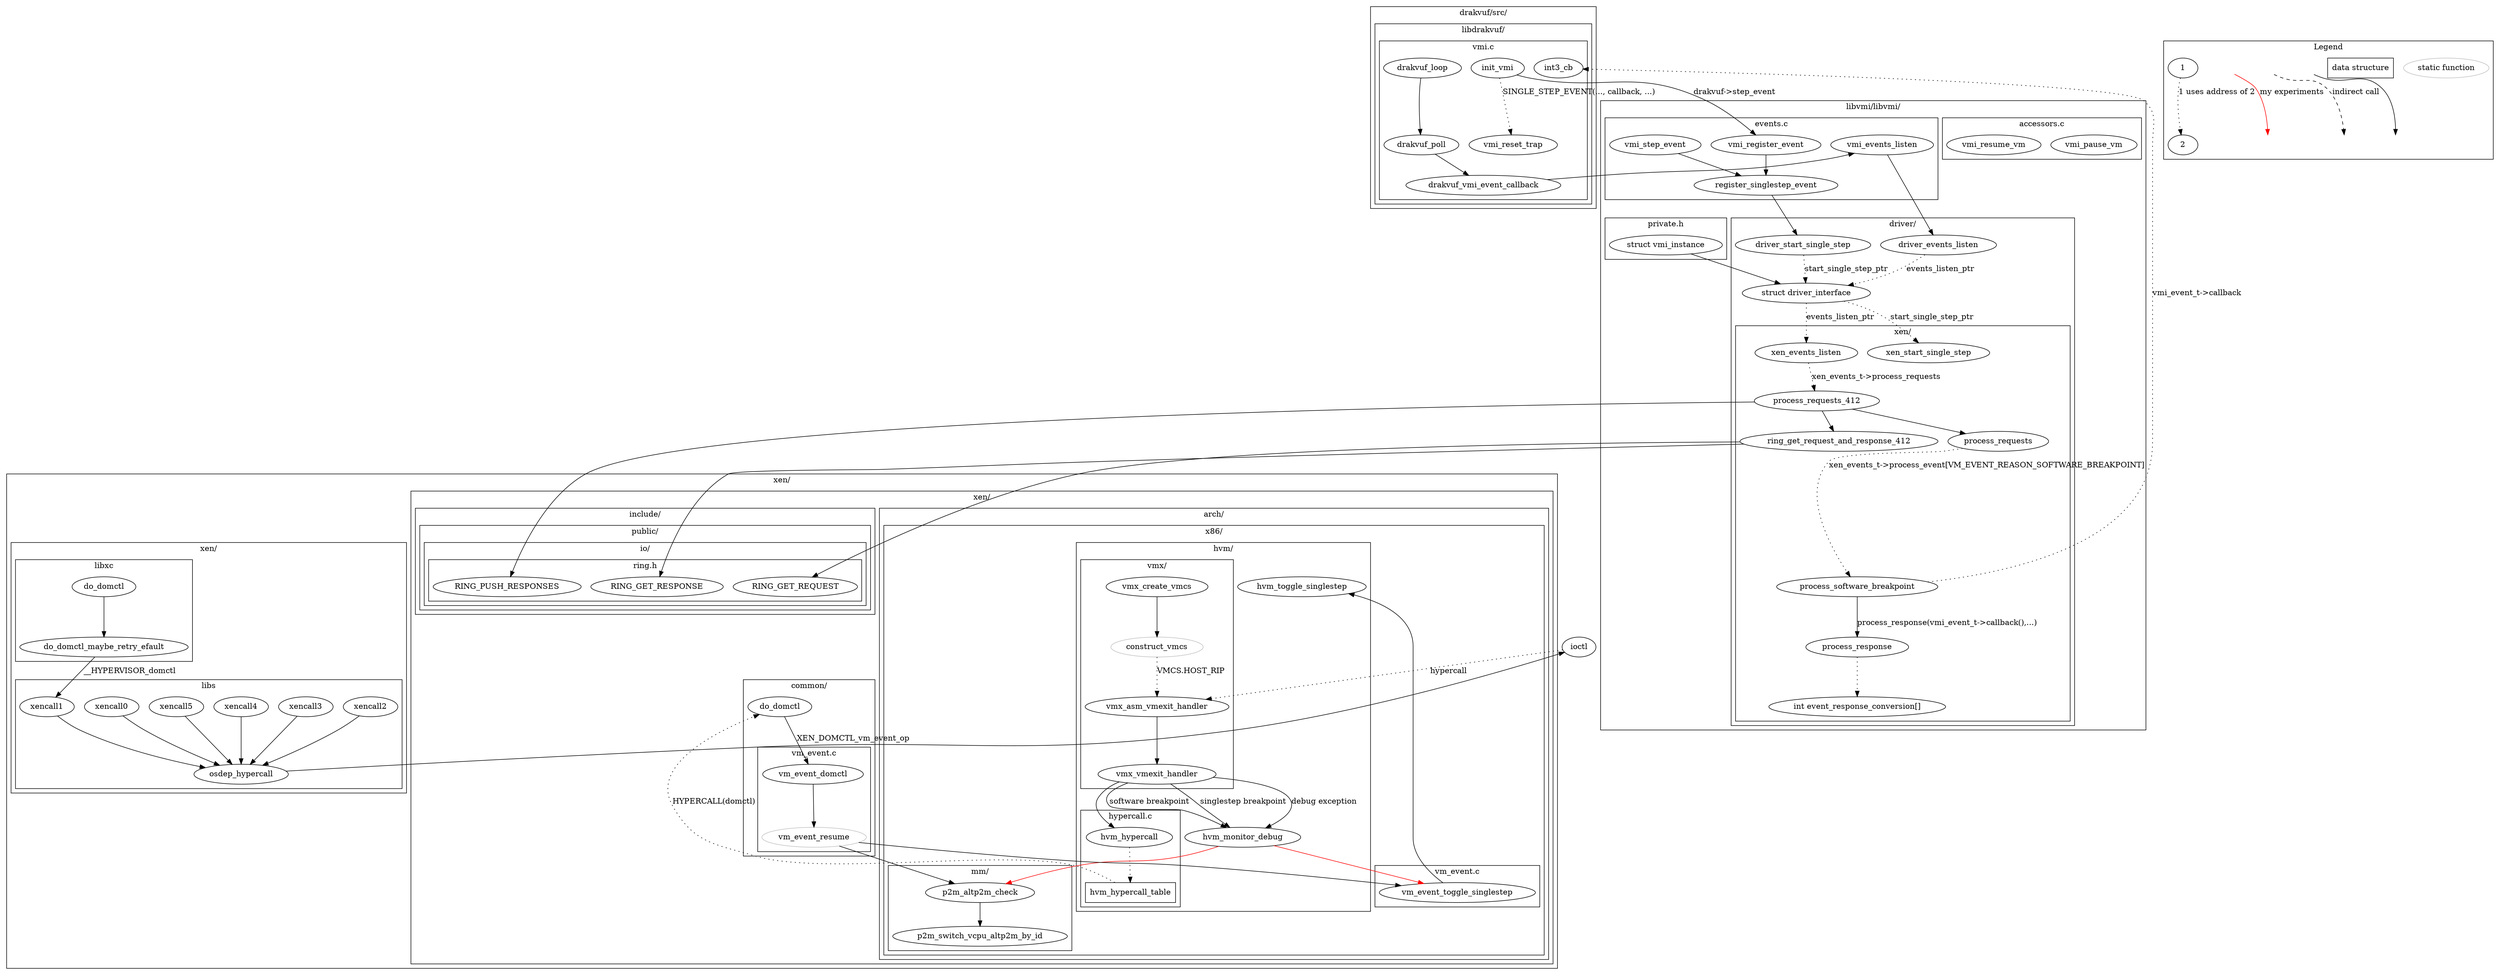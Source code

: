 /*
 * Author:        Sergey Kovalev
 * Last modified: 11.12.2019
 * Agenda:        Call-graph representation of Xen
 * Relates to:    f19af2f1138e89bdf05e8cfcab26a190e3771c4b
 * Keywords:      Xen, call-graph, graphviz
 */

digraph {
    subgraph cluster_xen {
        label="xen/"

        subgraph cluster_xen {
            label="xen/"

            subgraph cluster_arch {
                label="arch/"

                subgraph cluster_x86 {
                    label="x86/"

                    subgraph cluster_hvm {
                        label="hvm/"

                        subgraph cluster_hypercall_c {
                            label="hypercall.c"

                            hvm_hypercall_table[shape="rect"]
                            hvm_hypercall -> hvm_hypercall_table[style="dotted"]
                        } // hypercall_c

                        subgraph hvm_c {
                            hvm_toggle_singlestep[tooltip="
Toggle the value of 'struct vcpu.arch.hvm.single_step'.
                            "]
                        }

                        subgraph monitor_c {
                            hvm_monitor_debug
                        } // monitor_c

                        subgraph cluster_vmx {
                            label="vmx/"

                            subgraph entry_s {
                                vmx_asm_vmexit_handler
                            } // entry_s

                            subgraph vmcs_c {
                                vmx_create_vmcs
                                construct_vmcs[color="gray"]
                            } // vmcs_c

                            subgraph vmx_c {
                                vmx_vmexit_handler
                            } // vmx_c

                            vmx_create_vmcs -> construct_vmcs
                            construct_vmcs -> vmx_asm_vmexit_handler[style="dotted", label="VMCS.HOST_RIP"]
                            vmx_asm_vmexit_handler -> vmx_vmexit_handler
                        } // vmx

                        vmx_vmexit_handler -> hvm_monitor_debug[label="debug exception"]
                        vmx_vmexit_handler -> hvm_monitor_debug[label="software breakpoint"]
                        vmx_vmexit_handler -> hvm_monitor_debug[label="singlestep breakpoint"]
                        vmx_vmexit_handler -> hvm_hypercall
                    } // hvm

                    subgraph cluster_mm {
                        label="mm/"

                        subgraph p2m_c {
                            p2m_altp2m_check // More about altp2m at [1]
                            p2m_switch_vcpu_altp2m_by_id

                            p2m_altp2m_check -> p2m_switch_vcpu_altp2m_by_id
                        } // p2m_c
                    } // mm

                    subgraph cluster_vm_event_c {
                        label="vm_event.c"

                        vm_event_toggle_singlestep -> hvm_toggle_singlestep
                    }

                    hvm_monitor_debug -> vm_event_toggle_singlestep[color="red"]
                    hvm_monitor_debug -> p2m_altp2m_check[color="red"]
                } // x86
            } // arch

            subgraph cluster_common {
                label="common/"

                subgraph domctl_c {
                    do_domctl -> vm_event_domctl[label="XEN_DOMCTL_vm_event_op"]
                } // domctl_c

                subgraph cluster_vm_event_c {
                    label="vm_event.c"

                    vm_event_domctl
                    vm_event_resume[color="gray"]

                    vm_event_domctl -> vm_event_resume
                    vm_event_resume -> vm_event_toggle_singlestep
                    vm_event_resume -> p2m_altp2m_check
                } // vm_event_c
            } // common

            subgraph cluster_include {
                label="include/"

                subgraph cluster_public {
                    label="public/"

                    subgraph cluster_io {
                        label="io/"

                        subgraph cluster_ring_h {
                            label="ring.h"

                            ring_get_request[label="RING_GET_REQUEST"]
                            ring_get_response[label="RING_GET_RESPONSE"]
                            ring_push_responses[label="RING_PUSH_RESPONSES"]
                        } // ring_h
                    } // io
                } // public
            } // include

            hvm_hypercall_table -> do_domctl[style="dotted", label="HYPERCALL(domctl)"]
        } // xen

        subgraph cluster_tools {
            subgraph cluster_libs {
                label="libs"

                subgraph call {
                    subgraph core_c {
                        xencall0 -> osdep_hypercall
                        xencall1 -> osdep_hypercall
                        xencall2 -> osdep_hypercall
                        xencall3 -> osdep_hypercall
                        xencall4 -> osdep_hypercall
                        xencall5 -> osdep_hypercall
                    }

                    subgraph linux_c {
                        osdep_hypercall
                    }
                }
            } // libs

            subgraph cluster_libxc {
                label="libxc"

                subgraph xc_private_h {
                    do_domctl_[label="do_domctl"]
                    do_domctl_ -> do_domctl_maybe_retry_efault
                    do_domctl_maybe_retry_efault -> xencall1[label="__HYPERVISOR_domctl"]
                } // xc_private_h
            } // libxc
        } // tools
    } // xen

    osdep_hypercall -> ioctl
    ioctl -> vmx_asm_vmexit_handler[label="hypercall", style="dotted"]

    subgraph cluster_libvmi {
        label="libvmi/libvmi/"

        subgraph cluster_driver {
            label="driver/"

            subgraph cluster_xen {
                label="xen/"

                subgraph xen_events_private_h {
                    event_response_conversion[label="int event_response_conversion[]"]
                } // xen_events_private_h
                subgraph xen_events_c {
                    xen_start_single_step
                    process_response[tooltip="
Fill vm event response structure (struct vm_event_compat_t).
Set flags and altp2m index.
Flags are converted from VMI_EVENT_* to VM_EVENT_*.
Altp2m index is filled from slat_id.
                    "]
                    ring_get_request_and_response_412[tooltip="
Get address of ring buffer elements for request and response.
                    "]
                    ring_get_request_and_response_412->ring_get_request
                    ring_get_request_and_response_412->ring_get_response
                    xen_events_listen->process_requests_412[label="xen_events_t->process_requests",style="dotted"]
                    process_requests_412->ring_get_request_and_response_412
                    process_requests_412->process_requests
                    process_requests_412->ring_push_responses
                    process_requests->process_software_breakpoint[label="xen_events_t->process_event[VM_EVENT_REASON_SOFTWARE_BREAKPOINT]", style="dotted"]
                    process_software_breakpoint->process_response[label="process_response(vmi_event_t->callback(),...)"]
                    process_response->event_response_conversion[style="dotted"]
                } // xen_events_c
            }

            subgraph driver_interface_h {
                struct_driver_interface[label="struct driver_interface"]
            } // driver_interface_h

            subgraph driver_wrapper_h {
                driver_start_single_step
                driver_events_listen
            } // driver_wrapper_h

            struct_driver_interface->xen_start_single_step[label="start_single_step_ptr", style="dotted"]
            driver_start_single_step->struct_driver_interface[label="start_single_step_ptr", style="dotted"]
            driver_events_listen->struct_driver_interface[label="events_listen_ptr", style="dotted"]
            struct_driver_interface->xen_events_listen[label="events_listen_ptr", style="dotted"]
        } // driver

        subgraph cluster_accessors_c {
            label="accessors.c"

            vmi_pause_vm
            vmi_resume_vm
        } // accessors_c

        subgraph cluster_events_c {
            label="events.c"

            register_singlestep_event
            vmi_register_event->register_singlestep_event
            vmi_step_event->register_singlestep_event
            vmi_events_listen->driver_events_listen
        } // events_c

        subgraph cluster_private_h {
            label="private.h"

            struct_vmi_instance[label="struct vmi_instance"]
        } // private_h

        struct_vmi_instance->struct_driver_interface
        register_singlestep_event->driver_start_single_step
    } // libvmi

    subgraph cluster_drakvuf {
        label="drakvuf/src/"

        subgraph cluster_libdrakvuf {
            label="libdrakvuf/"

            subgraph cluster_vmi_c {
                label="vmi.c"

                init_vmi->vmi_register_event[label="drakvuf->step_event"]
                init_vmi->vmi_reset_trap[label="SINGLE_STEP_EVENT(..., callback, ...)", style="dotted"]
                drakvuf_loop->drakvuf_poll
                drakvuf_poll->drakvuf_vmi_event_callback
                drakvuf_vmi_event_callback->vmi_events_listen
                process_software_breakpoint->int3_cb[label="vmi_event_t->callback", style="dotted"]
            } // vmi_c
        } // libdrakvuf
    } // drakvuf

    subgraph cluster_legend {
        label="Legend"
 
        static_function[label="static function", color="gray"]
        data_structure[label="data structure", shape="rect"]

        a[style="invis"]        
        b[style="invis"]        
        c[style="invis"]        
        d[style="invis"]        
        e[style="invis"]        
        f[style="invis"]        

        a -> b
        c -> d[label="indirect call", style="dashed"]
        e -> f[color="red", label="my experiments"]
        1 -> 2[label="1 uses address of 2", style="dotted"]
    } // legend
}

/*
 * Resources:
 * 1. STEALTHY MONITORING WITH XEN ALTP2M - https://xenproject.org/2016/04/13/stealthy-monitoring-with-xen-altp2m/
 */
